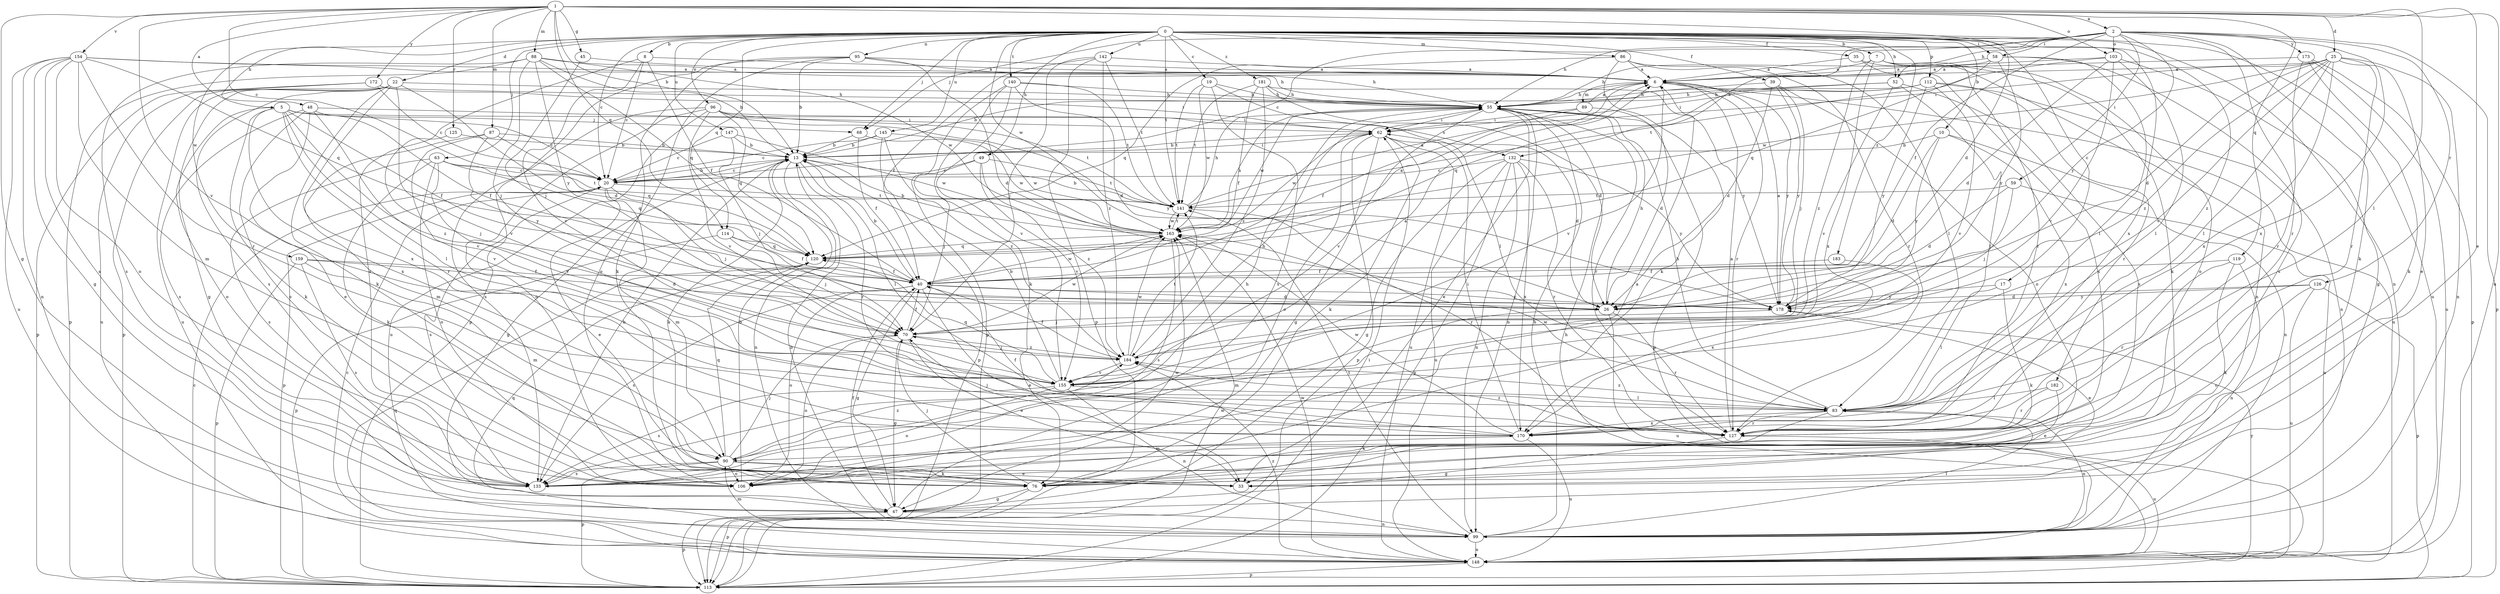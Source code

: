 strict digraph  {
0;
1;
2;
5;
6;
7;
8;
10;
13;
17;
19;
20;
22;
25;
26;
33;
35;
39;
40;
45;
47;
48;
49;
52;
55;
58;
59;
62;
63;
68;
70;
76;
83;
86;
87;
88;
89;
90;
95;
96;
99;
103;
106;
112;
113;
114;
119;
120;
125;
126;
127;
132;
133;
140;
141;
142;
145;
147;
148;
154;
155;
159;
163;
170;
172;
173;
178;
181;
182;
183;
184;
0 -> 7  [label=b];
0 -> 8  [label=b];
0 -> 10  [label=b];
0 -> 17  [label=c];
0 -> 19  [label=c];
0 -> 20  [label=c];
0 -> 22  [label=d];
0 -> 35  [label=f];
0 -> 39  [label=f];
0 -> 48  [label=h];
0 -> 49  [label=h];
0 -> 52  [label=h];
0 -> 58  [label=i];
0 -> 63  [label=j];
0 -> 68  [label=j];
0 -> 86  [label=m];
0 -> 95  [label=n];
0 -> 96  [label=n];
0 -> 99  [label=n];
0 -> 112  [label=p];
0 -> 114  [label=q];
0 -> 140  [label=t];
0 -> 141  [label=t];
0 -> 142  [label=u];
0 -> 145  [label=u];
0 -> 147  [label=u];
0 -> 148  [label=u];
0 -> 159  [label=w];
0 -> 163  [label=w];
0 -> 170  [label=x];
0 -> 181  [label=z];
0 -> 182  [label=z];
0 -> 183  [label=z];
1 -> 2  [label=a];
1 -> 5  [label=a];
1 -> 13  [label=b];
1 -> 20  [label=c];
1 -> 25  [label=d];
1 -> 26  [label=d];
1 -> 33  [label=e];
1 -> 45  [label=g];
1 -> 47  [label=g];
1 -> 83  [label=l];
1 -> 87  [label=m];
1 -> 88  [label=m];
1 -> 103  [label=o];
1 -> 114  [label=q];
1 -> 119  [label=q];
1 -> 125  [label=r];
1 -> 148  [label=u];
1 -> 154  [label=v];
1 -> 155  [label=v];
1 -> 172  [label=y];
2 -> 20  [label=c];
2 -> 40  [label=f];
2 -> 52  [label=h];
2 -> 55  [label=h];
2 -> 58  [label=i];
2 -> 59  [label=i];
2 -> 68  [label=j];
2 -> 76  [label=k];
2 -> 103  [label=o];
2 -> 113  [label=p];
2 -> 126  [label=r];
2 -> 127  [label=r];
2 -> 132  [label=s];
2 -> 170  [label=x];
2 -> 173  [label=y];
2 -> 178  [label=y];
5 -> 20  [label=c];
5 -> 40  [label=f];
5 -> 68  [label=j];
5 -> 76  [label=k];
5 -> 83  [label=l];
5 -> 106  [label=o];
5 -> 127  [label=r];
5 -> 132  [label=s];
5 -> 170  [label=x];
5 -> 184  [label=z];
6 -> 55  [label=h];
6 -> 89  [label=m];
6 -> 127  [label=r];
6 -> 148  [label=u];
6 -> 155  [label=v];
6 -> 178  [label=y];
7 -> 6  [label=a];
7 -> 76  [label=k];
7 -> 106  [label=o];
7 -> 127  [label=r];
7 -> 170  [label=x];
7 -> 184  [label=z];
8 -> 6  [label=a];
8 -> 20  [label=c];
8 -> 40  [label=f];
8 -> 133  [label=s];
8 -> 155  [label=v];
10 -> 13  [label=b];
10 -> 26  [label=d];
10 -> 99  [label=n];
10 -> 170  [label=x];
10 -> 178  [label=y];
13 -> 20  [label=c];
13 -> 47  [label=g];
13 -> 62  [label=i];
13 -> 76  [label=k];
13 -> 83  [label=l];
13 -> 99  [label=n];
13 -> 127  [label=r];
17 -> 76  [label=k];
17 -> 83  [label=l];
17 -> 178  [label=y];
19 -> 55  [label=h];
19 -> 83  [label=l];
19 -> 133  [label=s];
19 -> 141  [label=t];
19 -> 163  [label=w];
20 -> 13  [label=b];
20 -> 33  [label=e];
20 -> 70  [label=j];
20 -> 90  [label=m];
20 -> 113  [label=p];
20 -> 133  [label=s];
20 -> 141  [label=t];
22 -> 26  [label=d];
22 -> 47  [label=g];
22 -> 55  [label=h];
22 -> 76  [label=k];
22 -> 113  [label=p];
22 -> 133  [label=s];
22 -> 148  [label=u];
22 -> 155  [label=v];
22 -> 170  [label=x];
25 -> 6  [label=a];
25 -> 26  [label=d];
25 -> 33  [label=e];
25 -> 62  [label=i];
25 -> 83  [label=l];
25 -> 99  [label=n];
25 -> 127  [label=r];
25 -> 155  [label=v];
25 -> 163  [label=w];
25 -> 170  [label=x];
25 -> 184  [label=z];
26 -> 55  [label=h];
26 -> 90  [label=m];
26 -> 127  [label=r];
26 -> 148  [label=u];
35 -> 6  [label=a];
35 -> 99  [label=n];
35 -> 133  [label=s];
39 -> 26  [label=d];
39 -> 55  [label=h];
39 -> 70  [label=j];
39 -> 106  [label=o];
39 -> 178  [label=y];
40 -> 13  [label=b];
40 -> 26  [label=d];
40 -> 33  [label=e];
40 -> 47  [label=g];
40 -> 106  [label=o];
40 -> 133  [label=s];
40 -> 163  [label=w];
40 -> 178  [label=y];
45 -> 6  [label=a];
45 -> 70  [label=j];
47 -> 40  [label=f];
47 -> 99  [label=n];
47 -> 113  [label=p];
47 -> 163  [label=w];
48 -> 33  [label=e];
48 -> 40  [label=f];
48 -> 62  [label=i];
48 -> 106  [label=o];
48 -> 133  [label=s];
48 -> 155  [label=v];
49 -> 20  [label=c];
49 -> 70  [label=j];
49 -> 141  [label=t];
49 -> 155  [label=v];
49 -> 184  [label=z];
52 -> 55  [label=h];
52 -> 83  [label=l];
52 -> 120  [label=q];
52 -> 133  [label=s];
52 -> 155  [label=v];
55 -> 33  [label=e];
55 -> 62  [label=i];
55 -> 99  [label=n];
55 -> 113  [label=p];
55 -> 127  [label=r];
55 -> 155  [label=v];
55 -> 163  [label=w];
58 -> 6  [label=a];
58 -> 55  [label=h];
58 -> 83  [label=l];
58 -> 120  [label=q];
58 -> 133  [label=s];
58 -> 178  [label=y];
59 -> 26  [label=d];
59 -> 70  [label=j];
59 -> 141  [label=t];
59 -> 148  [label=u];
62 -> 13  [label=b];
62 -> 26  [label=d];
62 -> 47  [label=g];
62 -> 76  [label=k];
62 -> 106  [label=o];
62 -> 113  [label=p];
62 -> 148  [label=u];
62 -> 163  [label=w];
63 -> 20  [label=c];
63 -> 76  [label=k];
63 -> 106  [label=o];
63 -> 120  [label=q];
63 -> 133  [label=s];
63 -> 141  [label=t];
63 -> 155  [label=v];
68 -> 13  [label=b];
68 -> 40  [label=f];
68 -> 163  [label=w];
70 -> 33  [label=e];
70 -> 40  [label=f];
70 -> 47  [label=g];
70 -> 106  [label=o];
70 -> 163  [label=w];
70 -> 184  [label=z];
76 -> 47  [label=g];
76 -> 70  [label=j];
76 -> 113  [label=p];
83 -> 55  [label=h];
83 -> 76  [label=k];
83 -> 99  [label=n];
83 -> 127  [label=r];
83 -> 163  [label=w];
83 -> 170  [label=x];
83 -> 184  [label=z];
86 -> 6  [label=a];
86 -> 76  [label=k];
86 -> 83  [label=l];
86 -> 120  [label=q];
86 -> 127  [label=r];
87 -> 13  [label=b];
87 -> 90  [label=m];
87 -> 120  [label=q];
87 -> 155  [label=v];
87 -> 178  [label=y];
88 -> 6  [label=a];
88 -> 13  [label=b];
88 -> 70  [label=j];
88 -> 113  [label=p];
88 -> 120  [label=q];
88 -> 133  [label=s];
88 -> 163  [label=w];
88 -> 178  [label=y];
89 -> 6  [label=a];
89 -> 26  [label=d];
89 -> 40  [label=f];
89 -> 62  [label=i];
90 -> 33  [label=e];
90 -> 55  [label=h];
90 -> 70  [label=j];
90 -> 76  [label=k];
90 -> 106  [label=o];
90 -> 113  [label=p];
90 -> 120  [label=q];
90 -> 133  [label=s];
90 -> 184  [label=z];
95 -> 6  [label=a];
95 -> 13  [label=b];
95 -> 26  [label=d];
95 -> 55  [label=h];
95 -> 76  [label=k];
95 -> 106  [label=o];
95 -> 113  [label=p];
96 -> 62  [label=i];
96 -> 106  [label=o];
96 -> 120  [label=q];
96 -> 133  [label=s];
96 -> 141  [label=t];
96 -> 148  [label=u];
96 -> 155  [label=v];
96 -> 178  [label=y];
99 -> 13  [label=b];
99 -> 55  [label=h];
99 -> 83  [label=l];
99 -> 90  [label=m];
99 -> 120  [label=q];
99 -> 141  [label=t];
99 -> 148  [label=u];
103 -> 6  [label=a];
103 -> 26  [label=d];
103 -> 47  [label=g];
103 -> 83  [label=l];
103 -> 141  [label=t];
103 -> 155  [label=v];
106 -> 13  [label=b];
112 -> 13  [label=b];
112 -> 55  [label=h];
112 -> 62  [label=i];
112 -> 99  [label=n];
112 -> 127  [label=r];
112 -> 155  [label=v];
112 -> 178  [label=y];
113 -> 20  [label=c];
113 -> 62  [label=i];
113 -> 163  [label=w];
114 -> 40  [label=f];
114 -> 70  [label=j];
114 -> 113  [label=p];
114 -> 120  [label=q];
119 -> 40  [label=f];
119 -> 76  [label=k];
119 -> 99  [label=n];
119 -> 127  [label=r];
120 -> 6  [label=a];
120 -> 40  [label=f];
125 -> 13  [label=b];
125 -> 70  [label=j];
126 -> 26  [label=d];
126 -> 106  [label=o];
126 -> 113  [label=p];
126 -> 148  [label=u];
126 -> 178  [label=y];
127 -> 6  [label=a];
127 -> 47  [label=g];
127 -> 148  [label=u];
127 -> 184  [label=z];
132 -> 20  [label=c];
132 -> 47  [label=g];
132 -> 99  [label=n];
132 -> 113  [label=p];
132 -> 127  [label=r];
132 -> 148  [label=u];
132 -> 170  [label=x];
132 -> 178  [label=y];
133 -> 6  [label=a];
133 -> 13  [label=b];
140 -> 26  [label=d];
140 -> 55  [label=h];
140 -> 76  [label=k];
140 -> 113  [label=p];
140 -> 141  [label=t];
140 -> 155  [label=v];
141 -> 6  [label=a];
141 -> 13  [label=b];
141 -> 55  [label=h];
141 -> 127  [label=r];
141 -> 163  [label=w];
142 -> 6  [label=a];
142 -> 40  [label=f];
142 -> 70  [label=j];
142 -> 113  [label=p];
142 -> 141  [label=t];
142 -> 184  [label=z];
145 -> 13  [label=b];
145 -> 20  [label=c];
145 -> 113  [label=p];
145 -> 163  [label=w];
145 -> 184  [label=z];
147 -> 13  [label=b];
147 -> 20  [label=c];
147 -> 70  [label=j];
147 -> 163  [label=w];
148 -> 20  [label=c];
148 -> 55  [label=h];
148 -> 113  [label=p];
148 -> 120  [label=q];
148 -> 163  [label=w];
148 -> 178  [label=y];
148 -> 184  [label=z];
154 -> 6  [label=a];
154 -> 47  [label=g];
154 -> 55  [label=h];
154 -> 90  [label=m];
154 -> 99  [label=n];
154 -> 106  [label=o];
154 -> 120  [label=q];
154 -> 127  [label=r];
154 -> 133  [label=s];
154 -> 148  [label=u];
155 -> 13  [label=b];
155 -> 55  [label=h];
155 -> 83  [label=l];
155 -> 99  [label=n];
155 -> 106  [label=o];
155 -> 120  [label=q];
155 -> 133  [label=s];
159 -> 26  [label=d];
159 -> 40  [label=f];
159 -> 90  [label=m];
159 -> 113  [label=p];
159 -> 133  [label=s];
163 -> 13  [label=b];
163 -> 55  [label=h];
163 -> 120  [label=q];
163 -> 133  [label=s];
163 -> 141  [label=t];
170 -> 40  [label=f];
170 -> 62  [label=i];
170 -> 70  [label=j];
170 -> 90  [label=m];
170 -> 148  [label=u];
170 -> 163  [label=w];
172 -> 20  [label=c];
172 -> 55  [label=h];
172 -> 62  [label=i];
172 -> 113  [label=p];
172 -> 148  [label=u];
173 -> 6  [label=a];
173 -> 76  [label=k];
173 -> 113  [label=p];
173 -> 127  [label=r];
173 -> 148  [label=u];
178 -> 6  [label=a];
178 -> 33  [label=e];
178 -> 70  [label=j];
181 -> 26  [label=d];
181 -> 40  [label=f];
181 -> 55  [label=h];
181 -> 141  [label=t];
181 -> 178  [label=y];
181 -> 184  [label=z];
182 -> 33  [label=e];
182 -> 83  [label=l];
182 -> 127  [label=r];
183 -> 40  [label=f];
183 -> 170  [label=x];
184 -> 6  [label=a];
184 -> 40  [label=f];
184 -> 70  [label=j];
184 -> 141  [label=t];
184 -> 155  [label=v];
184 -> 163  [label=w];
}
